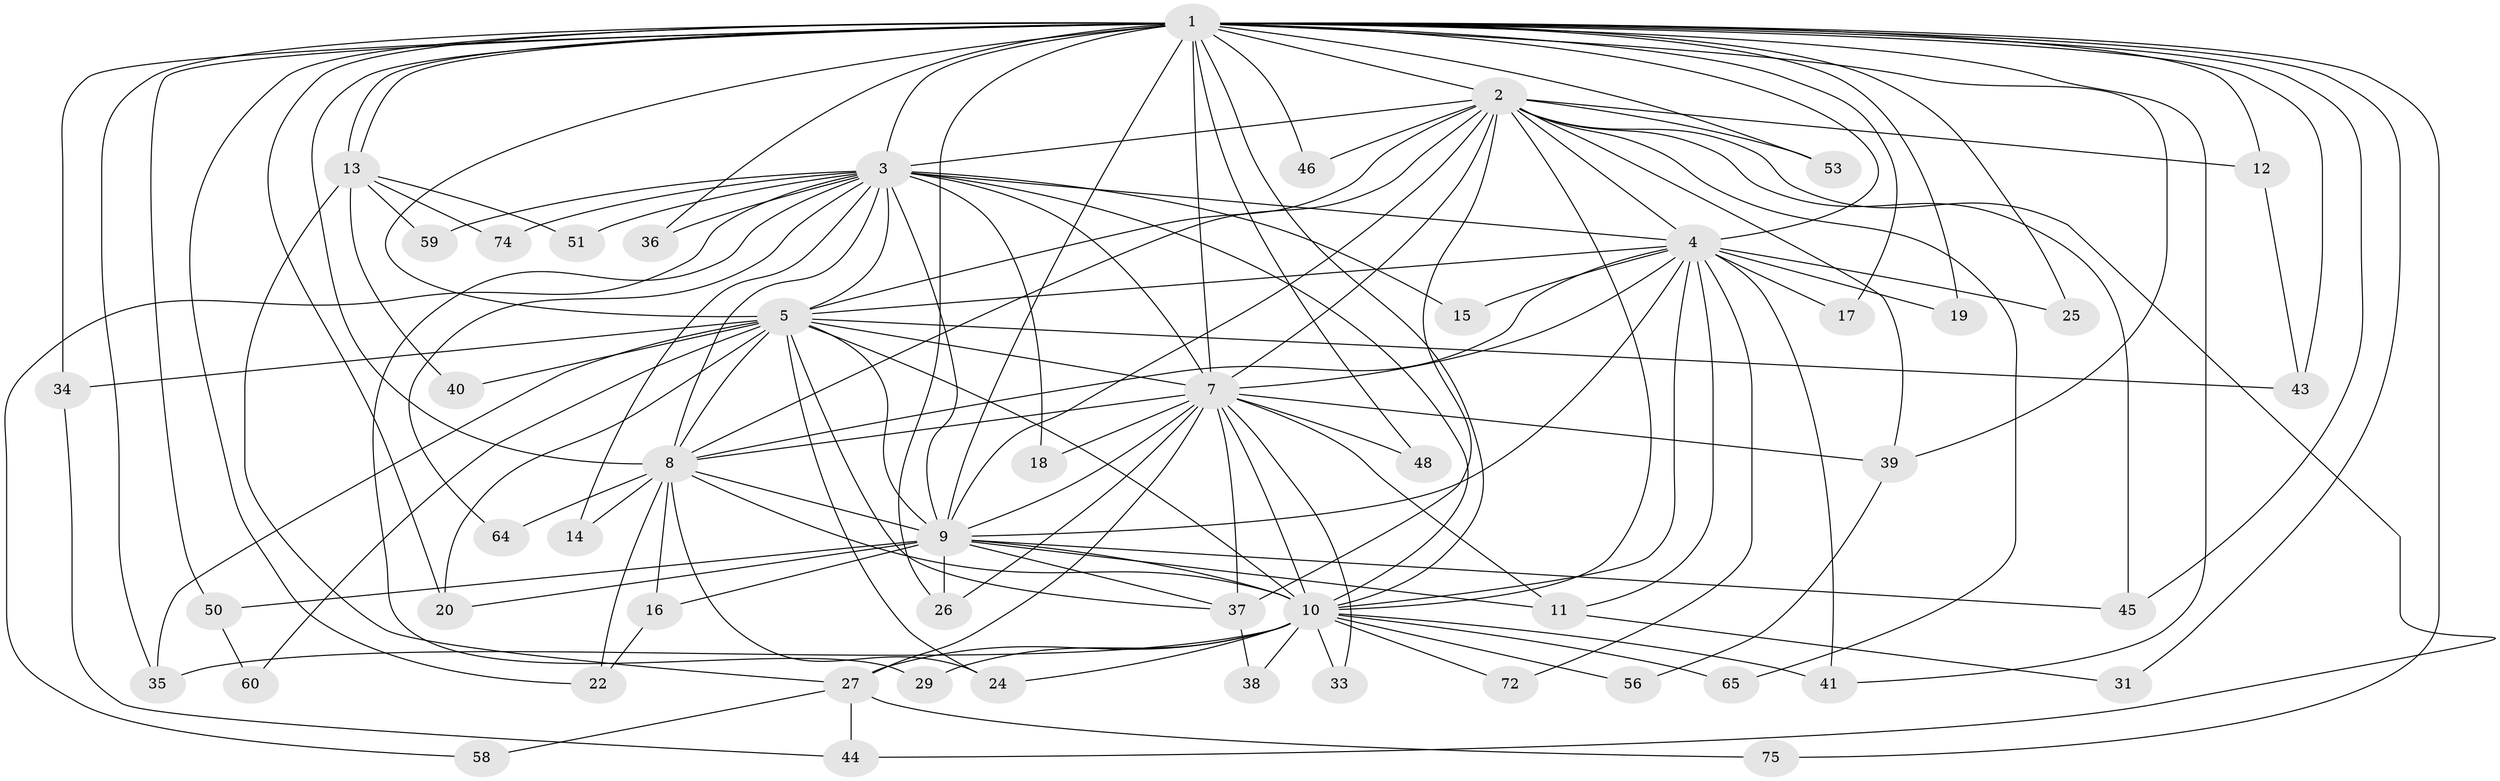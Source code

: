 // original degree distribution, {21: 0.04, 15: 0.02666666666666667, 18: 0.013333333333333334, 19: 0.04, 17: 0.013333333333333334, 4: 0.05333333333333334, 3: 0.2, 8: 0.013333333333333334, 2: 0.5733333333333334, 5: 0.02666666666666667}
// Generated by graph-tools (version 1.1) at 2025/41/03/06/25 10:41:44]
// undirected, 52 vertices, 136 edges
graph export_dot {
graph [start="1"]
  node [color=gray90,style=filled];
  1 [super="+6"];
  2 [super="+21"];
  3 [super="+70"];
  4 [super="+73"];
  5 [super="+28"];
  7 [super="+42"];
  8 [super="+49"];
  9 [super="+23"];
  10 [super="+52"];
  11 [super="+67"];
  12;
  13 [super="+71"];
  14;
  15;
  16 [super="+55"];
  17;
  18;
  19;
  20 [super="+47"];
  22;
  24 [super="+30"];
  25;
  26 [super="+63"];
  27 [super="+32"];
  29;
  31;
  33;
  34;
  35 [super="+69"];
  36;
  37 [super="+66"];
  38;
  39 [super="+68"];
  40;
  41 [super="+57"];
  43 [super="+54"];
  44 [super="+62"];
  45 [super="+61"];
  46;
  48;
  50;
  51;
  53;
  56;
  58;
  59;
  60;
  64;
  65;
  72;
  74;
  75;
  1 -- 2 [weight=2];
  1 -- 3 [weight=2];
  1 -- 4 [weight=3];
  1 -- 5 [weight=3];
  1 -- 7 [weight=2];
  1 -- 8 [weight=2];
  1 -- 9 [weight=2];
  1 -- 10 [weight=2];
  1 -- 13;
  1 -- 13;
  1 -- 17;
  1 -- 19;
  1 -- 34;
  1 -- 36;
  1 -- 39;
  1 -- 41;
  1 -- 46;
  1 -- 53;
  1 -- 75;
  1 -- 12;
  1 -- 22;
  1 -- 25;
  1 -- 31;
  1 -- 35;
  1 -- 43;
  1 -- 45;
  1 -- 48;
  1 -- 50;
  1 -- 26;
  1 -- 20;
  2 -- 3;
  2 -- 4;
  2 -- 5;
  2 -- 7 [weight=2];
  2 -- 8;
  2 -- 9;
  2 -- 10;
  2 -- 12;
  2 -- 37;
  2 -- 39;
  2 -- 46;
  2 -- 65;
  2 -- 53;
  2 -- 44;
  2 -- 45;
  3 -- 4;
  3 -- 5;
  3 -- 7 [weight=2];
  3 -- 8 [weight=2];
  3 -- 9;
  3 -- 10;
  3 -- 14;
  3 -- 15;
  3 -- 18;
  3 -- 29;
  3 -- 36;
  3 -- 51;
  3 -- 58;
  3 -- 59;
  3 -- 64;
  3 -- 74;
  4 -- 5;
  4 -- 7;
  4 -- 8;
  4 -- 9;
  4 -- 10 [weight=2];
  4 -- 15;
  4 -- 17;
  4 -- 19;
  4 -- 25;
  4 -- 41;
  4 -- 72;
  4 -- 11;
  5 -- 7;
  5 -- 8;
  5 -- 9 [weight=2];
  5 -- 10;
  5 -- 20;
  5 -- 34;
  5 -- 40;
  5 -- 60;
  5 -- 43;
  5 -- 35;
  5 -- 37;
  5 -- 24;
  7 -- 8;
  7 -- 9;
  7 -- 10;
  7 -- 11;
  7 -- 18;
  7 -- 26;
  7 -- 33;
  7 -- 48;
  7 -- 37;
  7 -- 27;
  7 -- 39;
  8 -- 9;
  8 -- 10;
  8 -- 14;
  8 -- 16;
  8 -- 22;
  8 -- 24;
  8 -- 64;
  9 -- 10;
  9 -- 11;
  9 -- 16;
  9 -- 20;
  9 -- 26;
  9 -- 37;
  9 -- 50;
  9 -- 45;
  10 -- 24;
  10 -- 27;
  10 -- 29;
  10 -- 33;
  10 -- 35;
  10 -- 38;
  10 -- 56;
  10 -- 72;
  10 -- 65;
  10 -- 41;
  11 -- 31;
  12 -- 43;
  13 -- 27;
  13 -- 40;
  13 -- 51;
  13 -- 59;
  13 -- 74;
  16 -- 22;
  27 -- 58;
  27 -- 75;
  27 -- 44;
  34 -- 44;
  37 -- 38;
  39 -- 56;
  50 -- 60;
}
